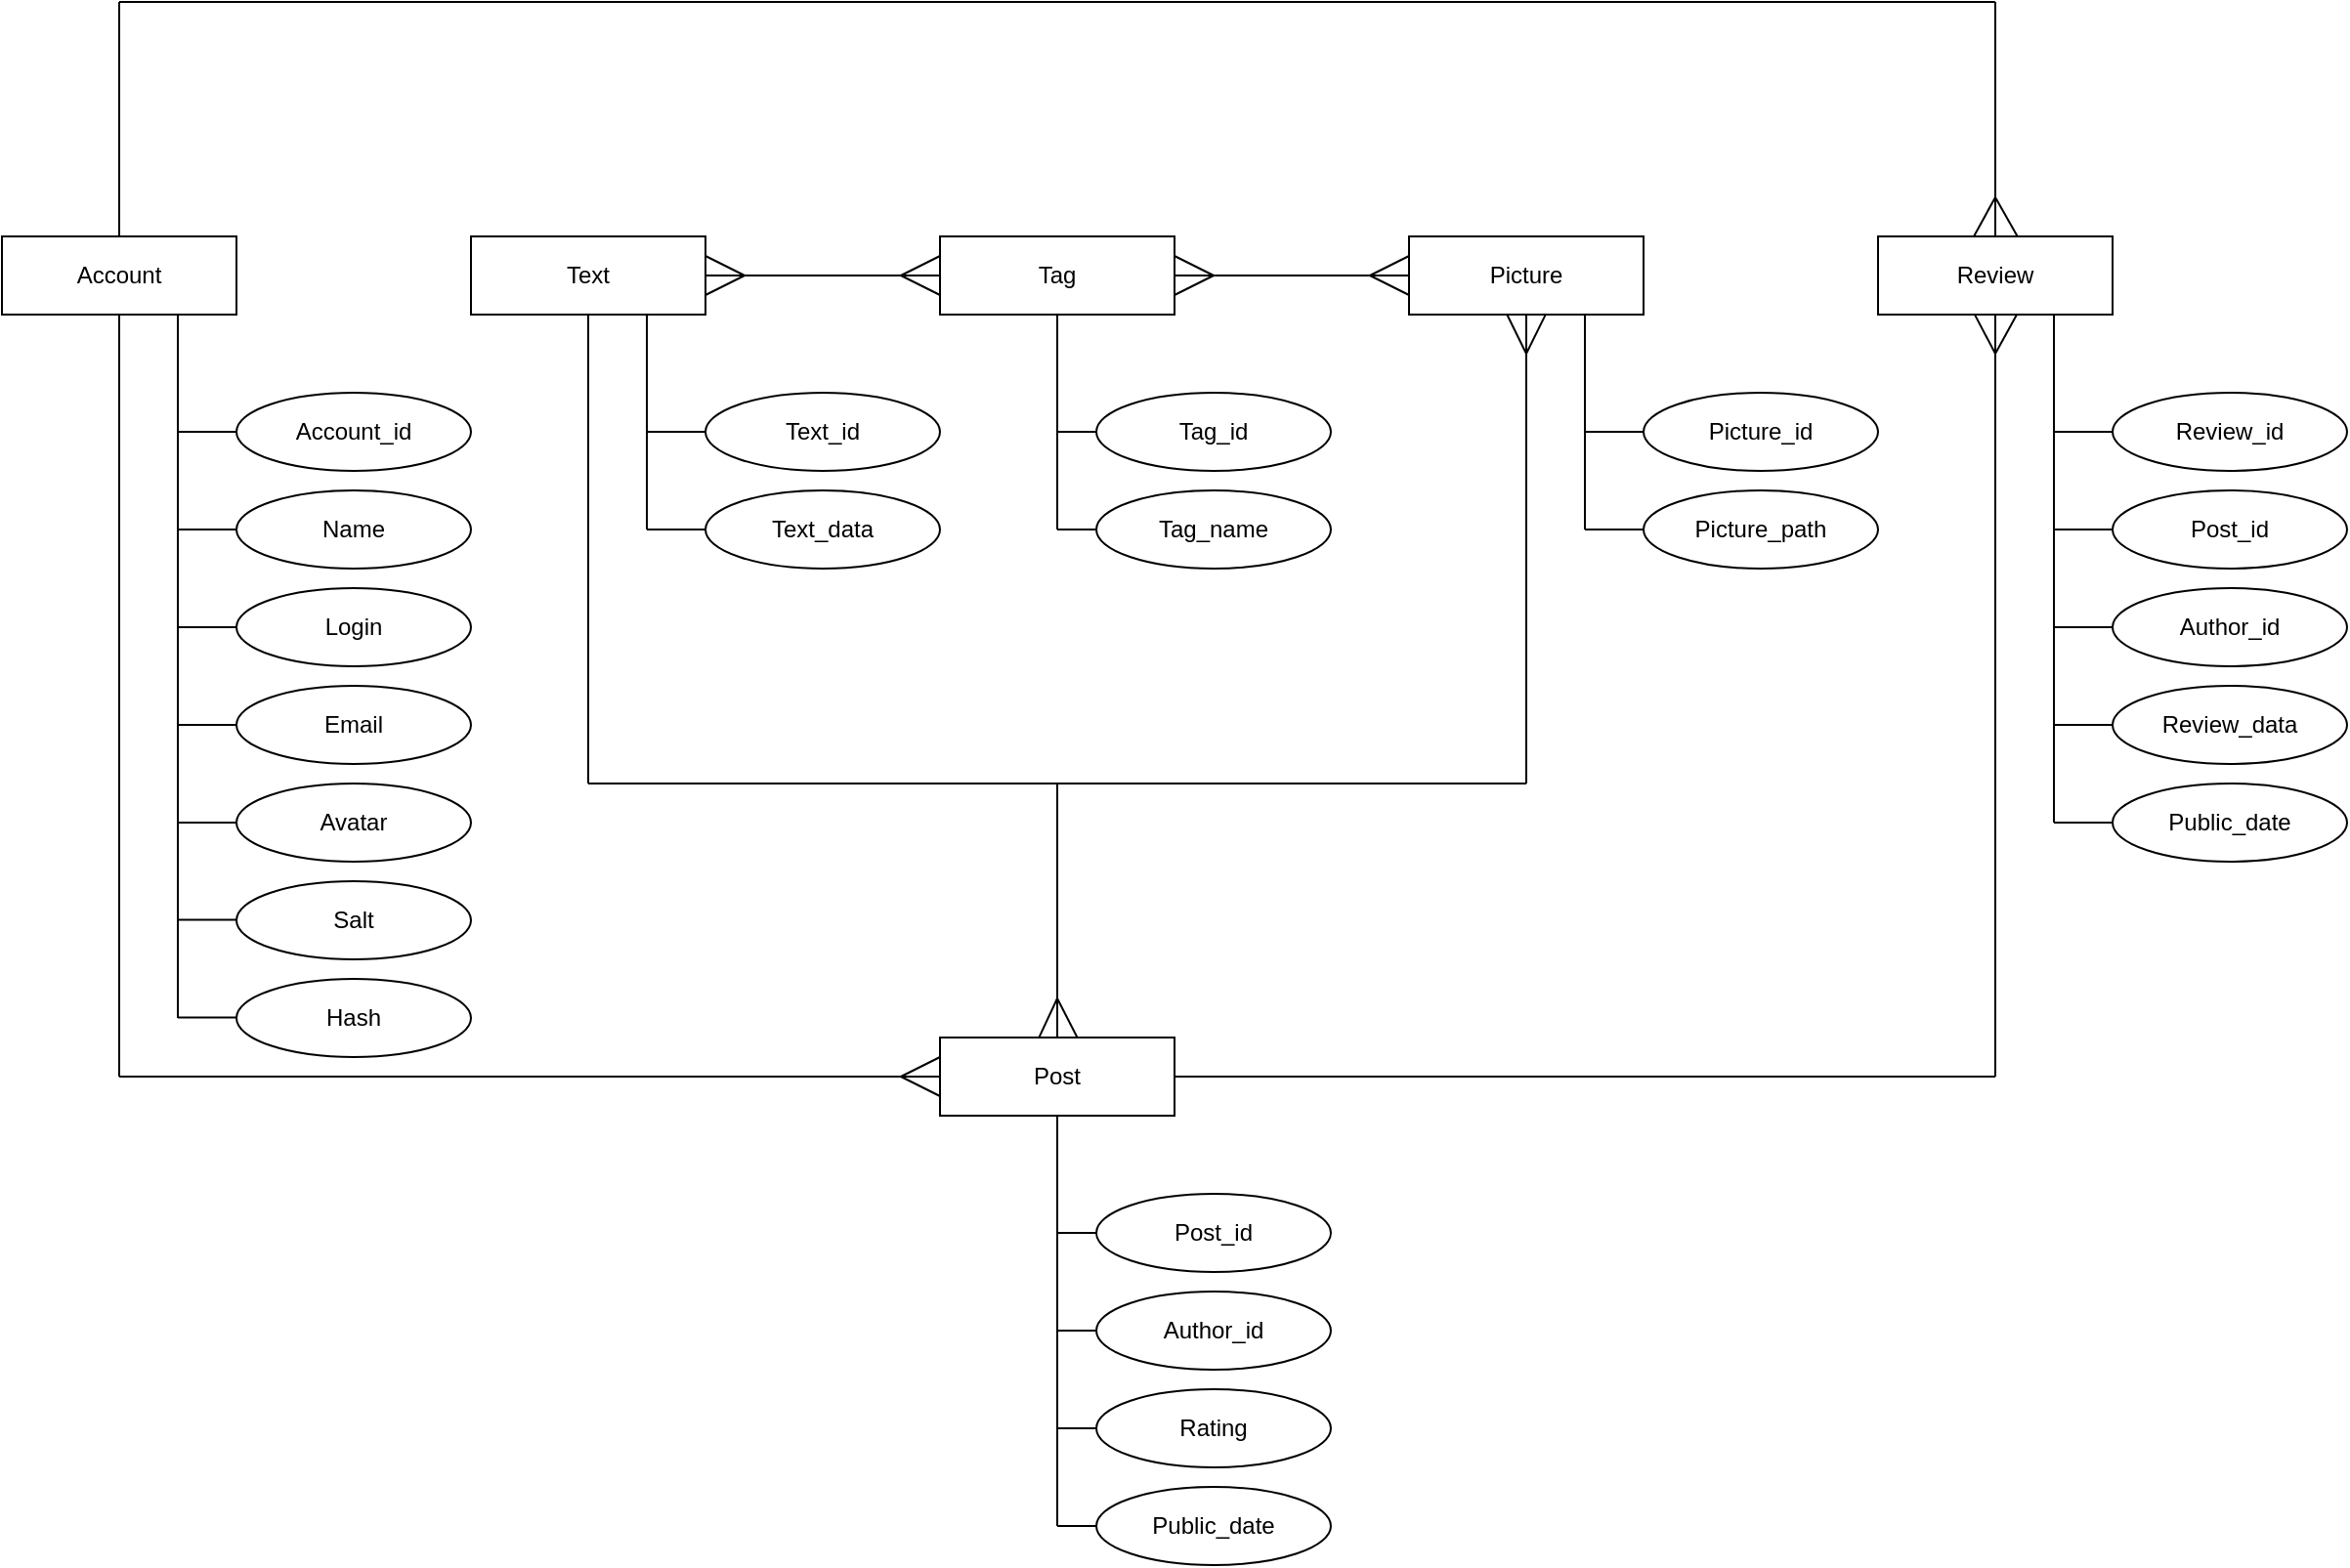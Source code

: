 <mxfile version="14.6.6" type="device"><diagram id="bsCOAa8j4sSH0_8lnj1Z" name="Page-1"><mxGraphModel dx="1834" dy="1017" grid="1" gridSize="10" guides="1" tooltips="1" connect="1" arrows="1" fold="1" page="1" pageScale="1" pageWidth="1827" pageHeight="11169" background="#ffffff" math="0" shadow="0"><root><mxCell id="0"/><mxCell id="1" parent="0"/><mxCell id="YvxUmzClaYKNc_LeASB7-1" value="Account" style="rounded=0;whiteSpace=wrap;html=1;" parent="1" vertex="1"><mxGeometry x="40" y="360" width="120" height="40" as="geometry"/></mxCell><mxCell id="YvxUmzClaYKNc_LeASB7-2" value="Account_id" style="ellipse;whiteSpace=wrap;html=1;" parent="1" vertex="1"><mxGeometry x="160" y="440" width="120" height="40" as="geometry"/></mxCell><mxCell id="YvxUmzClaYKNc_LeASB7-8" value="" style="endArrow=none;html=1;entryX=0;entryY=0.5;entryDx=0;entryDy=0;" parent="1" edge="1"><mxGeometry width="50" height="50" relative="1" as="geometry"><mxPoint x="130" y="560" as="sourcePoint"/><mxPoint x="160" y="560" as="targetPoint"/></mxGeometry></mxCell><mxCell id="YvxUmzClaYKNc_LeASB7-9" value="" style="endArrow=none;html=1;exitX=0;exitY=0.5;exitDx=0;exitDy=0;" parent="1" source="YvxUmzClaYKNc_LeASB7-2" edge="1"><mxGeometry width="50" height="50" relative="1" as="geometry"><mxPoint x="140" y="570" as="sourcePoint"/><mxPoint x="130" y="460" as="targetPoint"/></mxGeometry></mxCell><mxCell id="YvxUmzClaYKNc_LeASB7-10" value="" style="endArrow=none;html=1;exitX=0;exitY=0.5;exitDx=0;exitDy=0;" parent="1" edge="1"><mxGeometry width="50" height="50" relative="1" as="geometry"><mxPoint x="160" y="510" as="sourcePoint"/><mxPoint x="130" y="510" as="targetPoint"/></mxGeometry></mxCell><mxCell id="YvxUmzClaYKNc_LeASB7-13" value="Text" style="rounded=0;whiteSpace=wrap;html=1;" parent="1" vertex="1"><mxGeometry x="280" y="360" width="120" height="40" as="geometry"/></mxCell><mxCell id="YvxUmzClaYKNc_LeASB7-15" value="Text_data" style="ellipse;whiteSpace=wrap;html=1;" parent="1" vertex="1"><mxGeometry x="400" y="490" width="120" height="40" as="geometry"/></mxCell><mxCell id="YvxUmzClaYKNc_LeASB7-28" value="Tag" style="rounded=0;whiteSpace=wrap;html=1;" parent="1" vertex="1"><mxGeometry x="520" y="360" width="120" height="40" as="geometry"/></mxCell><mxCell id="YvxUmzClaYKNc_LeASB7-29" value="Tag_id" style="ellipse;whiteSpace=wrap;html=1;" parent="1" vertex="1"><mxGeometry x="600" y="440" width="120" height="40" as="geometry"/></mxCell><mxCell id="YvxUmzClaYKNc_LeASB7-31" value="Tag_name" style="ellipse;whiteSpace=wrap;html=1;" parent="1" vertex="1"><mxGeometry x="600" y="490" width="120" height="40" as="geometry"/></mxCell><mxCell id="YvxUmzClaYKNc_LeASB7-37" value="" style="endArrow=none;html=1;entryX=0;entryY=0.5;entryDx=0;entryDy=0;" parent="1" target="YvxUmzClaYKNc_LeASB7-29" edge="1"><mxGeometry width="50" height="50" relative="1" as="geometry"><mxPoint x="580" y="460" as="sourcePoint"/><mxPoint x="370" y="470" as="targetPoint"/></mxGeometry></mxCell><mxCell id="YvxUmzClaYKNc_LeASB7-38" value="" style="endArrow=none;html=1;entryX=0;entryY=0.5;entryDx=0;entryDy=0;" parent="1" target="YvxUmzClaYKNc_LeASB7-31" edge="1"><mxGeometry width="50" height="50" relative="1" as="geometry"><mxPoint x="580" y="510" as="sourcePoint"/><mxPoint x="610" y="470" as="targetPoint"/></mxGeometry></mxCell><mxCell id="YvxUmzClaYKNc_LeASB7-39" value="" style="endArrow=none;html=1;entryX=0.5;entryY=1;entryDx=0;entryDy=0;" parent="1" target="YvxUmzClaYKNc_LeASB7-28" edge="1"><mxGeometry width="50" height="50" relative="1" as="geometry"><mxPoint x="580" y="510" as="sourcePoint"/><mxPoint x="610" y="520" as="targetPoint"/></mxGeometry></mxCell><mxCell id="YvxUmzClaYKNc_LeASB7-47" value="Review" style="rounded=0;whiteSpace=wrap;html=1;" parent="1" vertex="1"><mxGeometry x="1000" y="360" width="120" height="40" as="geometry"/></mxCell><mxCell id="YvxUmzClaYKNc_LeASB7-48" value="Author_id" style="ellipse;whiteSpace=wrap;html=1;" parent="1" vertex="1"><mxGeometry x="1120" y="540" width="120" height="40" as="geometry"/></mxCell><mxCell id="YvxUmzClaYKNc_LeASB7-49" value="Post_id" style="ellipse;whiteSpace=wrap;html=1;" parent="1" vertex="1"><mxGeometry x="1120" y="490" width="120" height="40" as="geometry"/></mxCell><mxCell id="nnOXmzC6WRoq9BkZMvD6-1" value="" style="endArrow=none;html=1;entryX=0.75;entryY=1;entryDx=0;entryDy=0;" parent="1" target="YvxUmzClaYKNc_LeASB7-47" edge="1"><mxGeometry width="50" height="50" relative="1" as="geometry"><mxPoint x="1090" y="660" as="sourcePoint"/><mxPoint x="980" y="480" as="targetPoint"/></mxGeometry></mxCell><mxCell id="nnOXmzC6WRoq9BkZMvD6-4" value="Review_id" style="ellipse;whiteSpace=wrap;html=1;" parent="1" vertex="1"><mxGeometry x="1120" y="440" width="120" height="40" as="geometry"/></mxCell><mxCell id="nnOXmzC6WRoq9BkZMvD6-5" value="Review_data" style="ellipse;whiteSpace=wrap;html=1;" parent="1" vertex="1"><mxGeometry x="1120" y="590" width="120" height="40" as="geometry"/></mxCell><mxCell id="nnOXmzC6WRoq9BkZMvD6-6" value="" style="endArrow=none;html=1;entryX=0;entryY=0.5;entryDx=0;entryDy=0;" parent="1" target="nnOXmzC6WRoq9BkZMvD6-4" edge="1"><mxGeometry width="50" height="50" relative="1" as="geometry"><mxPoint x="1090" y="460" as="sourcePoint"/><mxPoint x="970" y="520" as="targetPoint"/></mxGeometry></mxCell><mxCell id="nnOXmzC6WRoq9BkZMvD6-7" value="" style="endArrow=none;html=1;entryX=0;entryY=0.5;entryDx=0;entryDy=0;" parent="1" target="YvxUmzClaYKNc_LeASB7-49" edge="1"><mxGeometry width="50" height="50" relative="1" as="geometry"><mxPoint x="1090" y="510" as="sourcePoint"/><mxPoint x="1000" y="500" as="targetPoint"/></mxGeometry></mxCell><mxCell id="nnOXmzC6WRoq9BkZMvD6-8" value="" style="endArrow=none;html=1;entryX=0;entryY=0.5;entryDx=0;entryDy=0;" parent="1" target="YvxUmzClaYKNc_LeASB7-48" edge="1"><mxGeometry width="50" height="50" relative="1" as="geometry"><mxPoint x="1090" y="560" as="sourcePoint"/><mxPoint x="960" y="560" as="targetPoint"/></mxGeometry></mxCell><mxCell id="nnOXmzC6WRoq9BkZMvD6-9" value="" style="endArrow=none;html=1;entryX=0;entryY=0.5;entryDx=0;entryDy=0;" parent="1" target="nnOXmzC6WRoq9BkZMvD6-5" edge="1"><mxGeometry width="50" height="50" relative="1" as="geometry"><mxPoint x="1090" y="610" as="sourcePoint"/><mxPoint x="970" y="570" as="targetPoint"/></mxGeometry></mxCell><mxCell id="nnOXmzC6WRoq9BkZMvD6-19" value="Text_id" style="ellipse;whiteSpace=wrap;html=1;" parent="1" vertex="1"><mxGeometry x="400" y="440" width="120" height="40" as="geometry"/></mxCell><mxCell id="nnOXmzC6WRoq9BkZMvD6-32" value="" style="endArrow=none;html=1;entryX=0.75;entryY=1;entryDx=0;entryDy=0;" parent="1" target="YvxUmzClaYKNc_LeASB7-13" edge="1"><mxGeometry width="50" height="50" relative="1" as="geometry"><mxPoint x="370" y="510" as="sourcePoint"/><mxPoint x="380" y="430" as="targetPoint"/></mxGeometry></mxCell><mxCell id="nnOXmzC6WRoq9BkZMvD6-33" value="" style="endArrow=none;html=1;entryX=0;entryY=0.5;entryDx=0;entryDy=0;" parent="1" target="nnOXmzC6WRoq9BkZMvD6-19" edge="1"><mxGeometry width="50" height="50" relative="1" as="geometry"><mxPoint x="370" y="460" as="sourcePoint"/><mxPoint x="380" y="410" as="targetPoint"/></mxGeometry></mxCell><mxCell id="nnOXmzC6WRoq9BkZMvD6-34" value="" style="endArrow=none;html=1;entryX=0;entryY=0.5;entryDx=0;entryDy=0;" parent="1" target="YvxUmzClaYKNc_LeASB7-15" edge="1"><mxGeometry width="50" height="50" relative="1" as="geometry"><mxPoint x="370" y="510" as="sourcePoint"/><mxPoint x="410" y="470" as="targetPoint"/></mxGeometry></mxCell><mxCell id="t1Rcjrm4uwK7brqrJFp3-4" value="" style="endArrow=none;html=1;entryX=0;entryY=0.5;entryDx=0;entryDy=0;" parent="1" target="JujP769J0wHDGZtYd-bS-2" edge="1"><mxGeometry width="50" height="50" relative="1" as="geometry"><mxPoint x="1090" y="660" as="sourcePoint"/><mxPoint x="1110" y="660" as="targetPoint"/></mxGeometry></mxCell><mxCell id="t1Rcjrm4uwK7brqrJFp3-6" value="Picture" style="rounded=0;whiteSpace=wrap;html=1;" parent="1" vertex="1"><mxGeometry x="760" y="360" width="120" height="40" as="geometry"/></mxCell><mxCell id="t1Rcjrm4uwK7brqrJFp3-11" value="Picture_id" style="ellipse;whiteSpace=wrap;html=1;" parent="1" vertex="1"><mxGeometry x="880" y="440" width="120" height="40" as="geometry"/></mxCell><mxCell id="t1Rcjrm4uwK7brqrJFp3-12" value="Picture_path" style="ellipse;whiteSpace=wrap;html=1;" parent="1" vertex="1"><mxGeometry x="880" y="490" width="120" height="40" as="geometry"/></mxCell><mxCell id="t1Rcjrm4uwK7brqrJFp3-13" value="" style="endArrow=none;html=1;entryX=0;entryY=0.5;entryDx=0;entryDy=0;" parent="1" target="t1Rcjrm4uwK7brqrJFp3-11" edge="1"><mxGeometry width="50" height="50" relative="1" as="geometry"><mxPoint x="850" y="460" as="sourcePoint"/><mxPoint x="860" y="540" as="targetPoint"/></mxGeometry></mxCell><mxCell id="t1Rcjrm4uwK7brqrJFp3-14" value="" style="endArrow=none;html=1;entryX=0;entryY=0.5;entryDx=0;entryDy=0;" parent="1" target="t1Rcjrm4uwK7brqrJFp3-12" edge="1"><mxGeometry width="50" height="50" relative="1" as="geometry"><mxPoint x="850" y="510" as="sourcePoint"/><mxPoint x="760" y="530" as="targetPoint"/></mxGeometry></mxCell><mxCell id="t1Rcjrm4uwK7brqrJFp3-18" value="Post" style="rounded=0;whiteSpace=wrap;html=1;" parent="1" vertex="1"><mxGeometry x="520" y="770" width="120" height="40" as="geometry"/></mxCell><mxCell id="t1Rcjrm4uwK7brqrJFp3-19" value="" style="endArrow=none;html=1;entryX=0.5;entryY=1;entryDx=0;entryDy=0;" parent="1" target="t1Rcjrm4uwK7brqrJFp3-18" edge="1"><mxGeometry width="50" height="50" relative="1" as="geometry"><mxPoint x="580" y="1020" as="sourcePoint"/><mxPoint x="580" y="850" as="targetPoint"/></mxGeometry></mxCell><mxCell id="t1Rcjrm4uwK7brqrJFp3-21" value="Post_id" style="ellipse;whiteSpace=wrap;html=1;" parent="1" vertex="1"><mxGeometry x="600" y="850" width="120" height="40" as="geometry"/></mxCell><mxCell id="t1Rcjrm4uwK7brqrJFp3-22" value="Author_id" style="ellipse;whiteSpace=wrap;html=1;" parent="1" vertex="1"><mxGeometry x="600" y="900" width="120" height="40" as="geometry"/></mxCell><mxCell id="t1Rcjrm4uwK7brqrJFp3-28" value="" style="endArrow=none;html=1;entryX=0;entryY=0.5;entryDx=0;entryDy=0;" parent="1" target="t1Rcjrm4uwK7brqrJFp3-21" edge="1"><mxGeometry width="50" height="50" relative="1" as="geometry"><mxPoint x="580" y="870" as="sourcePoint"/><mxPoint x="590" y="940" as="targetPoint"/></mxGeometry></mxCell><mxCell id="t1Rcjrm4uwK7brqrJFp3-29" value="" style="endArrow=none;html=1;entryX=0;entryY=0.5;entryDx=0;entryDy=0;" parent="1" target="t1Rcjrm4uwK7brqrJFp3-22" edge="1"><mxGeometry width="50" height="50" relative="1" as="geometry"><mxPoint x="580" y="920" as="sourcePoint"/><mxPoint x="610" y="880.0" as="targetPoint"/></mxGeometry></mxCell><mxCell id="t1Rcjrm4uwK7brqrJFp3-30" value="" style="endArrow=none;html=1;entryX=0;entryY=0.5;entryDx=0;entryDy=0;" parent="1" edge="1"><mxGeometry width="50" height="50" relative="1" as="geometry"><mxPoint x="580" y="970" as="sourcePoint"/><mxPoint x="600" y="970.0" as="targetPoint"/></mxGeometry></mxCell><mxCell id="t1Rcjrm4uwK7brqrJFp3-31" value="" style="endArrow=none;html=1;entryX=0;entryY=0.5;entryDx=0;entryDy=0;" parent="1" edge="1"><mxGeometry width="50" height="50" relative="1" as="geometry"><mxPoint x="580" y="1020" as="sourcePoint"/><mxPoint x="600" y="1020.0" as="targetPoint"/></mxGeometry></mxCell><mxCell id="t1Rcjrm4uwK7brqrJFp3-36" value="" style="endArrow=none;html=1;entryX=0.5;entryY=1;entryDx=0;entryDy=0;" parent="1" target="YvxUmzClaYKNc_LeASB7-1" edge="1"><mxGeometry width="50" height="50" relative="1" as="geometry"><mxPoint x="100" y="790" as="sourcePoint"/><mxPoint x="100" y="440" as="targetPoint"/></mxGeometry></mxCell><mxCell id="t1Rcjrm4uwK7brqrJFp3-37" value="" style="endArrow=none;html=1;entryX=0;entryY=0.5;entryDx=0;entryDy=0;" parent="1" target="t1Rcjrm4uwK7brqrJFp3-18" edge="1"><mxGeometry width="50" height="50" relative="1" as="geometry"><mxPoint x="100" y="790" as="sourcePoint"/><mxPoint x="440" y="780" as="targetPoint"/></mxGeometry></mxCell><mxCell id="t1Rcjrm4uwK7brqrJFp3-38" value="" style="endArrow=none;html=1;entryX=0;entryY=0.25;entryDx=0;entryDy=0;" parent="1" target="t1Rcjrm4uwK7brqrJFp3-18" edge="1"><mxGeometry width="50" height="50" relative="1" as="geometry"><mxPoint x="500" y="790" as="sourcePoint"/><mxPoint x="490" y="720" as="targetPoint"/></mxGeometry></mxCell><mxCell id="t1Rcjrm4uwK7brqrJFp3-39" value="" style="endArrow=none;html=1;entryX=0;entryY=0.75;entryDx=0;entryDy=0;" parent="1" target="t1Rcjrm4uwK7brqrJFp3-18" edge="1"><mxGeometry width="50" height="50" relative="1" as="geometry"><mxPoint x="500" y="790" as="sourcePoint"/><mxPoint x="520" y="850" as="targetPoint"/></mxGeometry></mxCell><mxCell id="t1Rcjrm4uwK7brqrJFp3-40" value="" style="endArrow=none;html=1;exitX=0.5;exitY=0;exitDx=0;exitDy=0;" parent="1" source="YvxUmzClaYKNc_LeASB7-1" edge="1"><mxGeometry width="50" height="50" relative="1" as="geometry"><mxPoint x="230" y="320" as="sourcePoint"/><mxPoint x="100" y="240" as="targetPoint"/></mxGeometry></mxCell><mxCell id="t1Rcjrm4uwK7brqrJFp3-41" value="" style="endArrow=none;html=1;" parent="1" edge="1"><mxGeometry width="50" height="50" relative="1" as="geometry"><mxPoint x="100" y="240" as="sourcePoint"/><mxPoint x="1060" y="240" as="targetPoint"/></mxGeometry></mxCell><mxCell id="t1Rcjrm4uwK7brqrJFp3-42" value="" style="endArrow=none;html=1;entryX=0.5;entryY=0;entryDx=0;entryDy=0;" parent="1" target="YvxUmzClaYKNc_LeASB7-47" edge="1"><mxGeometry width="50" height="50" relative="1" as="geometry"><mxPoint x="1060" y="240" as="sourcePoint"/><mxPoint x="1090" y="740" as="targetPoint"/></mxGeometry></mxCell><mxCell id="t1Rcjrm4uwK7brqrJFp3-43" value="" style="endArrow=none;html=1;entryX=0.408;entryY=0.002;entryDx=0;entryDy=0;entryPerimeter=0;" parent="1" target="YvxUmzClaYKNc_LeASB7-47" edge="1"><mxGeometry width="50" height="50" relative="1" as="geometry"><mxPoint x="1060" y="340" as="sourcePoint"/><mxPoint x="1048" y="361" as="targetPoint"/></mxGeometry></mxCell><mxCell id="t1Rcjrm4uwK7brqrJFp3-44" value="" style="endArrow=none;html=1;exitX=0.594;exitY=-0.004;exitDx=0;exitDy=0;exitPerimeter=0;" parent="1" source="YvxUmzClaYKNc_LeASB7-47" edge="1"><mxGeometry width="50" height="50" relative="1" as="geometry"><mxPoint x="1110" y="290" as="sourcePoint"/><mxPoint x="1060" y="340" as="targetPoint"/></mxGeometry></mxCell><mxCell id="t1Rcjrm4uwK7brqrJFp3-45" value="" style="endArrow=none;html=1;exitX=0.5;exitY=0;exitDx=0;exitDy=0;" parent="1" source="t1Rcjrm4uwK7brqrJFp3-18" edge="1"><mxGeometry width="50" height="50" relative="1" as="geometry"><mxPoint x="510" y="670" as="sourcePoint"/><mxPoint x="580" y="640" as="targetPoint"/></mxGeometry></mxCell><mxCell id="t1Rcjrm4uwK7brqrJFp3-46" value="" style="endArrow=none;html=1;exitX=0.423;exitY=-0.004;exitDx=0;exitDy=0;exitPerimeter=0;" parent="1" source="t1Rcjrm4uwK7brqrJFp3-18" edge="1"><mxGeometry width="50" height="50" relative="1" as="geometry"><mxPoint x="550" y="730" as="sourcePoint"/><mxPoint x="580" y="750" as="targetPoint"/></mxGeometry></mxCell><mxCell id="t1Rcjrm4uwK7brqrJFp3-47" value="" style="endArrow=none;html=1;exitX=0.585;exitY=-0.004;exitDx=0;exitDy=0;exitPerimeter=0;" parent="1" source="t1Rcjrm4uwK7brqrJFp3-18" edge="1"><mxGeometry width="50" height="50" relative="1" as="geometry"><mxPoint x="710" y="730" as="sourcePoint"/><mxPoint x="580" y="750" as="targetPoint"/></mxGeometry></mxCell><mxCell id="t1Rcjrm4uwK7brqrJFp3-48" value="" style="endArrow=none;html=1;" parent="1" edge="1"><mxGeometry width="50" height="50" relative="1" as="geometry"><mxPoint x="340" y="640" as="sourcePoint"/><mxPoint x="820" y="640" as="targetPoint"/></mxGeometry></mxCell><mxCell id="t1Rcjrm4uwK7brqrJFp3-49" value="" style="endArrow=none;html=1;entryX=0.5;entryY=1;entryDx=0;entryDy=0;" parent="1" target="YvxUmzClaYKNc_LeASB7-13" edge="1"><mxGeometry width="50" height="50" relative="1" as="geometry"><mxPoint x="340" y="640" as="sourcePoint"/><mxPoint x="400" y="580" as="targetPoint"/></mxGeometry></mxCell><mxCell id="t1Rcjrm4uwK7brqrJFp3-52" value="" style="endArrow=none;html=1;entryX=0.75;entryY=1;entryDx=0;entryDy=0;" parent="1" target="t1Rcjrm4uwK7brqrJFp3-6" edge="1"><mxGeometry width="50" height="50" relative="1" as="geometry"><mxPoint x="850" y="510" as="sourcePoint"/><mxPoint x="860" y="630" as="targetPoint"/></mxGeometry></mxCell><mxCell id="t1Rcjrm4uwK7brqrJFp3-54" value="" style="endArrow=none;html=1;entryX=0.5;entryY=1;entryDx=0;entryDy=0;" parent="1" target="t1Rcjrm4uwK7brqrJFp3-6" edge="1"><mxGeometry width="50" height="50" relative="1" as="geometry"><mxPoint x="820" y="640" as="sourcePoint"/><mxPoint x="890" y="610" as="targetPoint"/></mxGeometry></mxCell><mxCell id="t1Rcjrm4uwK7brqrJFp3-55" value="" style="endArrow=none;html=1;exitX=1;exitY=0.5;exitDx=0;exitDy=0;" parent="1" source="t1Rcjrm4uwK7brqrJFp3-18" edge="1"><mxGeometry width="50" height="50" relative="1" as="geometry"><mxPoint x="880" y="770" as="sourcePoint"/><mxPoint x="1060" y="790" as="targetPoint"/></mxGeometry></mxCell><mxCell id="t1Rcjrm4uwK7brqrJFp3-56" value="" style="endArrow=none;html=1;entryX=0.5;entryY=1;entryDx=0;entryDy=0;" parent="1" target="YvxUmzClaYKNc_LeASB7-47" edge="1"><mxGeometry width="50" height="50" relative="1" as="geometry"><mxPoint x="1060" y="790" as="sourcePoint"/><mxPoint x="1040" y="610" as="targetPoint"/></mxGeometry></mxCell><mxCell id="t1Rcjrm4uwK7brqrJFp3-57" value="" style="endArrow=none;html=1;entryX=0.411;entryY=0.992;entryDx=0;entryDy=0;entryPerimeter=0;" parent="1" target="YvxUmzClaYKNc_LeASB7-47" edge="1"><mxGeometry width="50" height="50" relative="1" as="geometry"><mxPoint x="1060" y="420" as="sourcePoint"/><mxPoint x="1047" y="460" as="targetPoint"/></mxGeometry></mxCell><mxCell id="t1Rcjrm4uwK7brqrJFp3-58" value="" style="endArrow=none;html=1;" parent="1" edge="1"><mxGeometry width="50" height="50" relative="1" as="geometry"><mxPoint x="1060" y="420" as="sourcePoint"/><mxPoint x="1071" y="400" as="targetPoint"/></mxGeometry></mxCell><mxCell id="t1Rcjrm4uwK7brqrJFp3-59" value="" style="endArrow=none;html=1;entryX=0.417;entryY=0.994;entryDx=0;entryDy=0;entryPerimeter=0;" parent="1" target="t1Rcjrm4uwK7brqrJFp3-6" edge="1"><mxGeometry width="50" height="50" relative="1" as="geometry"><mxPoint x="820" y="420" as="sourcePoint"/><mxPoint x="807" y="450" as="targetPoint"/></mxGeometry></mxCell><mxCell id="t1Rcjrm4uwK7brqrJFp3-60" value="" style="endArrow=none;html=1;entryX=0.583;entryY=0.995;entryDx=0;entryDy=0;entryPerimeter=0;" parent="1" target="t1Rcjrm4uwK7brqrJFp3-6" edge="1"><mxGeometry width="50" height="50" relative="1" as="geometry"><mxPoint x="820" y="420" as="sourcePoint"/><mxPoint x="890" y="570" as="targetPoint"/></mxGeometry></mxCell><mxCell id="t1Rcjrm4uwK7brqrJFp3-61" value="" style="endArrow=none;html=1;entryX=0;entryY=0.5;entryDx=0;entryDy=0;" parent="1" target="YvxUmzClaYKNc_LeASB7-28" edge="1"><mxGeometry width="50" height="50" relative="1" as="geometry"><mxPoint x="400" y="380" as="sourcePoint"/><mxPoint x="450" y="330" as="targetPoint"/></mxGeometry></mxCell><mxCell id="t1Rcjrm4uwK7brqrJFp3-62" value="" style="endArrow=none;html=1;entryX=0;entryY=0.5;entryDx=0;entryDy=0;exitX=1;exitY=0.5;exitDx=0;exitDy=0;" parent="1" source="YvxUmzClaYKNc_LeASB7-28" target="t1Rcjrm4uwK7brqrJFp3-6" edge="1"><mxGeometry width="50" height="50" relative="1" as="geometry"><mxPoint x="610" y="330" as="sourcePoint"/><mxPoint x="660" y="280" as="targetPoint"/></mxGeometry></mxCell><mxCell id="t1Rcjrm4uwK7brqrJFp3-63" value="" style="endArrow=none;html=1;" parent="1" edge="1"><mxGeometry width="50" height="50" relative="1" as="geometry"><mxPoint x="500" y="380" as="sourcePoint"/><mxPoint x="520" y="390" as="targetPoint"/></mxGeometry></mxCell><mxCell id="t1Rcjrm4uwK7brqrJFp3-64" value="" style="endArrow=none;html=1;entryX=0;entryY=0.25;entryDx=0;entryDy=0;" parent="1" target="YvxUmzClaYKNc_LeASB7-28" edge="1"><mxGeometry width="50" height="50" relative="1" as="geometry"><mxPoint x="500" y="380" as="sourcePoint"/><mxPoint x="480" y="330" as="targetPoint"/></mxGeometry></mxCell><mxCell id="t1Rcjrm4uwK7brqrJFp3-65" value="" style="endArrow=none;html=1;exitX=1;exitY=0.25;exitDx=0;exitDy=0;" parent="1" source="YvxUmzClaYKNc_LeASB7-13" edge="1"><mxGeometry width="50" height="50" relative="1" as="geometry"><mxPoint x="410" y="380" as="sourcePoint"/><mxPoint x="420" y="380" as="targetPoint"/></mxGeometry></mxCell><mxCell id="t1Rcjrm4uwK7brqrJFp3-66" value="" style="endArrow=none;html=1;exitX=1;exitY=0.75;exitDx=0;exitDy=0;" parent="1" source="YvxUmzClaYKNc_LeASB7-13" edge="1"><mxGeometry width="50" height="50" relative="1" as="geometry"><mxPoint x="410" y="470" as="sourcePoint"/><mxPoint x="420" y="380" as="targetPoint"/></mxGeometry></mxCell><mxCell id="t1Rcjrm4uwK7brqrJFp3-67" value="" style="endArrow=none;html=1;entryX=0;entryY=0.25;entryDx=0;entryDy=0;" parent="1" target="t1Rcjrm4uwK7brqrJFp3-6" edge="1"><mxGeometry width="50" height="50" relative="1" as="geometry"><mxPoint x="740" y="380" as="sourcePoint"/><mxPoint x="720" y="280" as="targetPoint"/></mxGeometry></mxCell><mxCell id="t1Rcjrm4uwK7brqrJFp3-68" value="" style="endArrow=none;html=1;entryX=0;entryY=0.75;entryDx=0;entryDy=0;" parent="1" target="t1Rcjrm4uwK7brqrJFp3-6" edge="1"><mxGeometry width="50" height="50" relative="1" as="geometry"><mxPoint x="740" y="380" as="sourcePoint"/><mxPoint x="810" y="430" as="targetPoint"/></mxGeometry></mxCell><mxCell id="t1Rcjrm4uwK7brqrJFp3-69" value="" style="endArrow=none;html=1;exitX=1;exitY=0.25;exitDx=0;exitDy=0;" parent="1" source="YvxUmzClaYKNc_LeASB7-28" edge="1"><mxGeometry width="50" height="50" relative="1" as="geometry"><mxPoint x="650" y="310" as="sourcePoint"/><mxPoint x="660" y="380" as="targetPoint"/></mxGeometry></mxCell><mxCell id="t1Rcjrm4uwK7brqrJFp3-70" value="" style="endArrow=none;html=1;exitX=1;exitY=0.75;exitDx=0;exitDy=0;" parent="1" source="YvxUmzClaYKNc_LeASB7-28" edge="1"><mxGeometry width="50" height="50" relative="1" as="geometry"><mxPoint x="680" y="340" as="sourcePoint"/><mxPoint x="660" y="380" as="targetPoint"/></mxGeometry></mxCell><mxCell id="t1Rcjrm4uwK7brqrJFp3-72" value="" style="endArrow=none;html=1;entryX=0.75;entryY=1;entryDx=0;entryDy=0;" parent="1" target="YvxUmzClaYKNc_LeASB7-1" edge="1"><mxGeometry width="50" height="50" relative="1" as="geometry"><mxPoint x="130" y="760" as="sourcePoint"/><mxPoint x="140" y="550" as="targetPoint"/></mxGeometry></mxCell><mxCell id="t1Rcjrm4uwK7brqrJFp3-75" value="" style="endArrow=none;html=1;entryX=0;entryY=0.5;entryDx=0;entryDy=0;" parent="1" edge="1"><mxGeometry width="50" height="50" relative="1" as="geometry"><mxPoint x="130" y="610" as="sourcePoint"/><mxPoint x="160" y="610" as="targetPoint"/></mxGeometry></mxCell><mxCell id="t1Rcjrm4uwK7brqrJFp3-76" value="" style="endArrow=none;html=1;entryX=0;entryY=0.5;entryDx=0;entryDy=0;" parent="1" edge="1"><mxGeometry width="50" height="50" relative="1" as="geometry"><mxPoint x="130" y="660" as="sourcePoint"/><mxPoint x="160" y="660" as="targetPoint"/></mxGeometry></mxCell><mxCell id="JujP769J0wHDGZtYd-bS-2" value="Public_date" style="ellipse;whiteSpace=wrap;html=1;" parent="1" vertex="1"><mxGeometry x="1120" y="640" width="120" height="40" as="geometry"/></mxCell><mxCell id="UFX2ZIOkZT0XjxRrHgaf-1" value="Rating" style="ellipse;whiteSpace=wrap;html=1;" parent="1" vertex="1"><mxGeometry x="600" y="950" width="120" height="40" as="geometry"/></mxCell><mxCell id="UFX2ZIOkZT0XjxRrHgaf-2" value="Public_date" style="ellipse;whiteSpace=wrap;html=1;" parent="1" vertex="1"><mxGeometry x="600" y="1000" width="120" height="40" as="geometry"/></mxCell><mxCell id="UFX2ZIOkZT0XjxRrHgaf-4" value="Salt" style="ellipse;whiteSpace=wrap;html=1;" parent="1" vertex="1"><mxGeometry x="160" y="690" width="120" height="40" as="geometry"/></mxCell><mxCell id="UFX2ZIOkZT0XjxRrHgaf-5" value="Avatar" style="ellipse;whiteSpace=wrap;html=1;" parent="1" vertex="1"><mxGeometry x="160" y="640" width="120" height="40" as="geometry"/></mxCell><mxCell id="UFX2ZIOkZT0XjxRrHgaf-6" value="Email" style="ellipse;whiteSpace=wrap;html=1;" parent="1" vertex="1"><mxGeometry x="160" y="590" width="120" height="40" as="geometry"/></mxCell><mxCell id="UFX2ZIOkZT0XjxRrHgaf-7" value="Login&lt;br&gt;" style="ellipse;whiteSpace=wrap;html=1;" parent="1" vertex="1"><mxGeometry x="160" y="540" width="120" height="40" as="geometry"/></mxCell><mxCell id="UFX2ZIOkZT0XjxRrHgaf-8" value="Name&lt;br&gt;" style="ellipse;whiteSpace=wrap;html=1;" parent="1" vertex="1"><mxGeometry x="160" y="490" width="120" height="40" as="geometry"/></mxCell><mxCell id="UFX2ZIOkZT0XjxRrHgaf-9" value="" style="endArrow=none;html=1;entryX=0;entryY=0.5;entryDx=0;entryDy=0;" parent="1" edge="1"><mxGeometry width="50" height="50" relative="1" as="geometry"><mxPoint x="130" y="709.76" as="sourcePoint"/><mxPoint x="160" y="709.76" as="targetPoint"/></mxGeometry></mxCell><mxCell id="N7QHleeH7aMc0oZcS1Kp-1" value="Hash" style="ellipse;whiteSpace=wrap;html=1;" vertex="1" parent="1"><mxGeometry x="160" y="740" width="120" height="40" as="geometry"/></mxCell><mxCell id="N7QHleeH7aMc0oZcS1Kp-2" value="" style="endArrow=none;html=1;entryX=0;entryY=0.5;entryDx=0;entryDy=0;" edge="1" parent="1"><mxGeometry width="50" height="50" relative="1" as="geometry"><mxPoint x="130" y="759.76" as="sourcePoint"/><mxPoint x="160" y="759.76" as="targetPoint"/></mxGeometry></mxCell></root></mxGraphModel></diagram></mxfile>